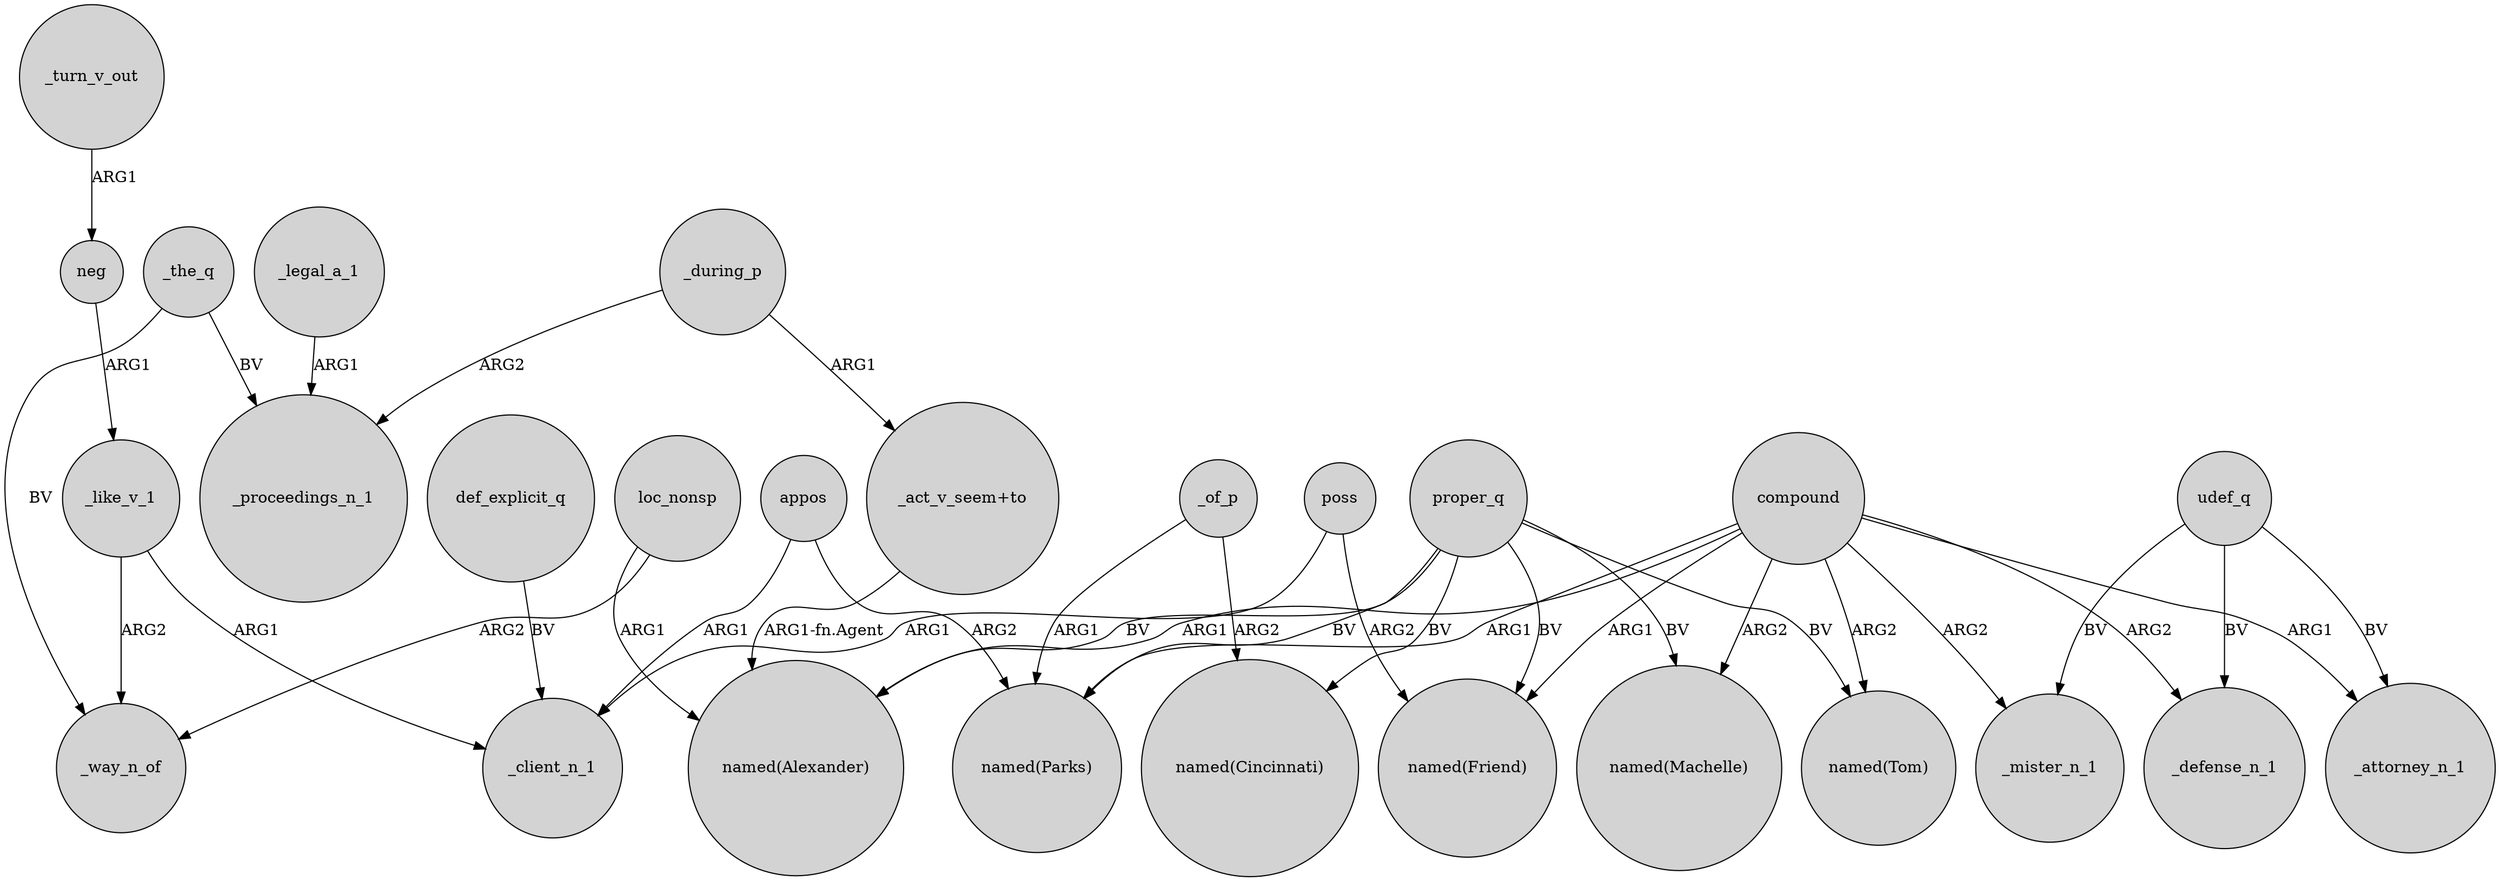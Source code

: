 digraph {
	node [shape=circle style=filled]
	_legal_a_1 -> _proceedings_n_1 [label=ARG1]
	compound -> "named(Machelle)" [label=ARG2]
	def_explicit_q -> _client_n_1 [label=BV]
	loc_nonsp -> "named(Alexander)" [label=ARG1]
	proper_q -> "named(Alexander)" [label=BV]
	proper_q -> "named(Parks)" [label=BV]
	neg -> _like_v_1 [label=ARG1]
	_the_q -> _proceedings_n_1 [label=BV]
	compound -> "named(Friend)" [label=ARG1]
	compound -> _mister_n_1 [label=ARG2]
	_the_q -> _way_n_of [label=BV]
	appos -> "named(Parks)" [label=ARG2]
	udef_q -> _mister_n_1 [label=BV]
	proper_q -> "named(Machelle)" [label=BV]
	compound -> "named(Alexander)" [label=ARG1]
	proper_q -> "named(Cincinnati)" [label=BV]
	compound -> _defense_n_1 [label=ARG2]
	_of_p -> "named(Parks)" [label=ARG1]
	proper_q -> "named(Friend)" [label=BV]
	_turn_v_out -> neg [label=ARG1]
	_during_p -> _proceedings_n_1 [label=ARG2]
	loc_nonsp -> _way_n_of [label=ARG2]
	appos -> _client_n_1 [label=ARG1]
	udef_q -> _attorney_n_1 [label=BV]
	udef_q -> _defense_n_1 [label=BV]
	poss -> "named(Friend)" [label=ARG2]
	_of_p -> "named(Cincinnati)" [label=ARG2]
	compound -> "named(Tom)" [label=ARG2]
	compound -> _attorney_n_1 [label=ARG1]
	proper_q -> "named(Tom)" [label=BV]
	_like_v_1 -> _client_n_1 [label=ARG1]
	"_act_v_seem+to" -> "named(Alexander)" [label="ARG1-fn.Agent"]
	compound -> "named(Parks)" [label=ARG1]
	_during_p -> "_act_v_seem+to" [label=ARG1]
	_like_v_1 -> _way_n_of [label=ARG2]
	poss -> _client_n_1 [label=ARG1]
}
